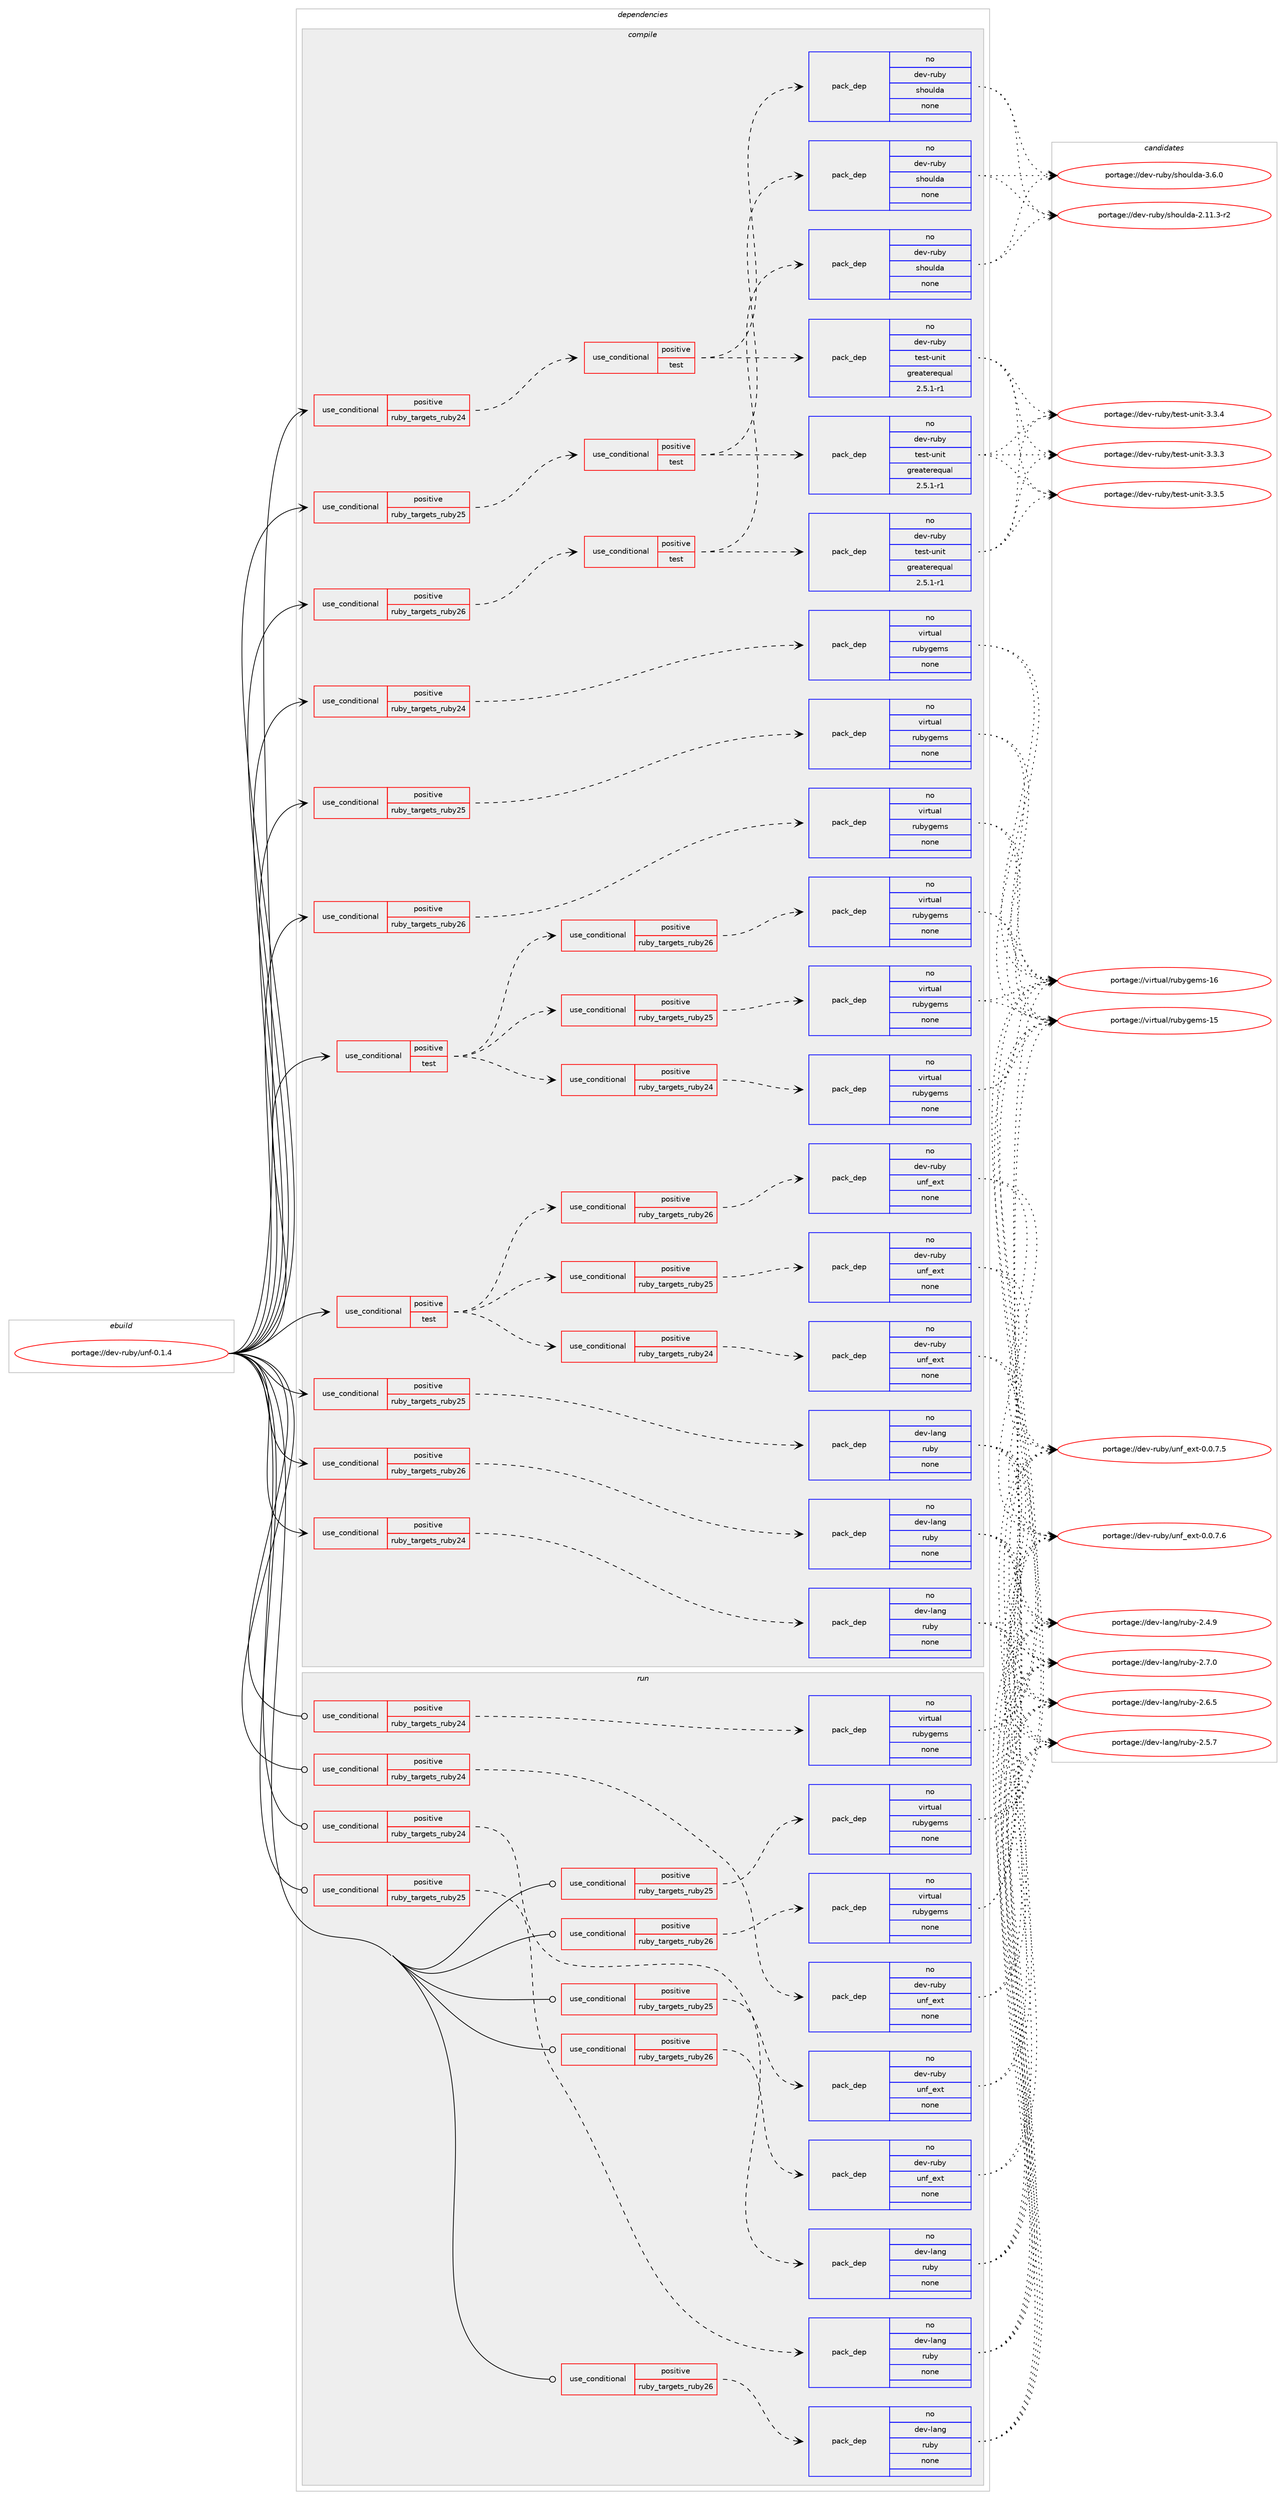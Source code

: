 digraph prolog {

# *************
# Graph options
# *************

newrank=true;
concentrate=true;
compound=true;
graph [rankdir=LR,fontname=Helvetica,fontsize=10,ranksep=1.5];#, ranksep=2.5, nodesep=0.2];
edge  [arrowhead=vee];
node  [fontname=Helvetica,fontsize=10];

# **********
# The ebuild
# **********

subgraph cluster_leftcol {
color=gray;
rank=same;
label=<<i>ebuild</i>>;
id [label="portage://dev-ruby/unf-0.1.4", color=red, width=4, href="../dev-ruby/unf-0.1.4.svg"];
}

# ****************
# The dependencies
# ****************

subgraph cluster_midcol {
color=gray;
label=<<i>dependencies</i>>;
subgraph cluster_compile {
fillcolor="#eeeeee";
style=filled;
label=<<i>compile</i>>;
subgraph cond65276 {
dependency311848 [label=<<TABLE BORDER="0" CELLBORDER="1" CELLSPACING="0" CELLPADDING="4"><TR><TD ROWSPAN="3" CELLPADDING="10">use_conditional</TD></TR><TR><TD>positive</TD></TR><TR><TD>ruby_targets_ruby24</TD></TR></TABLE>>, shape=none, color=red];
subgraph cond65277 {
dependency311849 [label=<<TABLE BORDER="0" CELLBORDER="1" CELLSPACING="0" CELLPADDING="4"><TR><TD ROWSPAN="3" CELLPADDING="10">use_conditional</TD></TR><TR><TD>positive</TD></TR><TR><TD>test</TD></TR></TABLE>>, shape=none, color=red];
subgraph pack241841 {
dependency311850 [label=<<TABLE BORDER="0" CELLBORDER="1" CELLSPACING="0" CELLPADDING="4" WIDTH="220"><TR><TD ROWSPAN="6" CELLPADDING="30">pack_dep</TD></TR><TR><TD WIDTH="110">no</TD></TR><TR><TD>dev-ruby</TD></TR><TR><TD>test-unit</TD></TR><TR><TD>greaterequal</TD></TR><TR><TD>2.5.1-r1</TD></TR></TABLE>>, shape=none, color=blue];
}
dependency311849:e -> dependency311850:w [weight=20,style="dashed",arrowhead="vee"];
subgraph pack241842 {
dependency311851 [label=<<TABLE BORDER="0" CELLBORDER="1" CELLSPACING="0" CELLPADDING="4" WIDTH="220"><TR><TD ROWSPAN="6" CELLPADDING="30">pack_dep</TD></TR><TR><TD WIDTH="110">no</TD></TR><TR><TD>dev-ruby</TD></TR><TR><TD>shoulda</TD></TR><TR><TD>none</TD></TR><TR><TD></TD></TR></TABLE>>, shape=none, color=blue];
}
dependency311849:e -> dependency311851:w [weight=20,style="dashed",arrowhead="vee"];
}
dependency311848:e -> dependency311849:w [weight=20,style="dashed",arrowhead="vee"];
}
id:e -> dependency311848:w [weight=20,style="solid",arrowhead="vee"];
subgraph cond65278 {
dependency311852 [label=<<TABLE BORDER="0" CELLBORDER="1" CELLSPACING="0" CELLPADDING="4"><TR><TD ROWSPAN="3" CELLPADDING="10">use_conditional</TD></TR><TR><TD>positive</TD></TR><TR><TD>ruby_targets_ruby24</TD></TR></TABLE>>, shape=none, color=red];
subgraph pack241843 {
dependency311853 [label=<<TABLE BORDER="0" CELLBORDER="1" CELLSPACING="0" CELLPADDING="4" WIDTH="220"><TR><TD ROWSPAN="6" CELLPADDING="30">pack_dep</TD></TR><TR><TD WIDTH="110">no</TD></TR><TR><TD>dev-lang</TD></TR><TR><TD>ruby</TD></TR><TR><TD>none</TD></TR><TR><TD></TD></TR></TABLE>>, shape=none, color=blue];
}
dependency311852:e -> dependency311853:w [weight=20,style="dashed",arrowhead="vee"];
}
id:e -> dependency311852:w [weight=20,style="solid",arrowhead="vee"];
subgraph cond65279 {
dependency311854 [label=<<TABLE BORDER="0" CELLBORDER="1" CELLSPACING="0" CELLPADDING="4"><TR><TD ROWSPAN="3" CELLPADDING="10">use_conditional</TD></TR><TR><TD>positive</TD></TR><TR><TD>ruby_targets_ruby24</TD></TR></TABLE>>, shape=none, color=red];
subgraph pack241844 {
dependency311855 [label=<<TABLE BORDER="0" CELLBORDER="1" CELLSPACING="0" CELLPADDING="4" WIDTH="220"><TR><TD ROWSPAN="6" CELLPADDING="30">pack_dep</TD></TR><TR><TD WIDTH="110">no</TD></TR><TR><TD>virtual</TD></TR><TR><TD>rubygems</TD></TR><TR><TD>none</TD></TR><TR><TD></TD></TR></TABLE>>, shape=none, color=blue];
}
dependency311854:e -> dependency311855:w [weight=20,style="dashed",arrowhead="vee"];
}
id:e -> dependency311854:w [weight=20,style="solid",arrowhead="vee"];
subgraph cond65280 {
dependency311856 [label=<<TABLE BORDER="0" CELLBORDER="1" CELLSPACING="0" CELLPADDING="4"><TR><TD ROWSPAN="3" CELLPADDING="10">use_conditional</TD></TR><TR><TD>positive</TD></TR><TR><TD>ruby_targets_ruby25</TD></TR></TABLE>>, shape=none, color=red];
subgraph cond65281 {
dependency311857 [label=<<TABLE BORDER="0" CELLBORDER="1" CELLSPACING="0" CELLPADDING="4"><TR><TD ROWSPAN="3" CELLPADDING="10">use_conditional</TD></TR><TR><TD>positive</TD></TR><TR><TD>test</TD></TR></TABLE>>, shape=none, color=red];
subgraph pack241845 {
dependency311858 [label=<<TABLE BORDER="0" CELLBORDER="1" CELLSPACING="0" CELLPADDING="4" WIDTH="220"><TR><TD ROWSPAN="6" CELLPADDING="30">pack_dep</TD></TR><TR><TD WIDTH="110">no</TD></TR><TR><TD>dev-ruby</TD></TR><TR><TD>test-unit</TD></TR><TR><TD>greaterequal</TD></TR><TR><TD>2.5.1-r1</TD></TR></TABLE>>, shape=none, color=blue];
}
dependency311857:e -> dependency311858:w [weight=20,style="dashed",arrowhead="vee"];
subgraph pack241846 {
dependency311859 [label=<<TABLE BORDER="0" CELLBORDER="1" CELLSPACING="0" CELLPADDING="4" WIDTH="220"><TR><TD ROWSPAN="6" CELLPADDING="30">pack_dep</TD></TR><TR><TD WIDTH="110">no</TD></TR><TR><TD>dev-ruby</TD></TR><TR><TD>shoulda</TD></TR><TR><TD>none</TD></TR><TR><TD></TD></TR></TABLE>>, shape=none, color=blue];
}
dependency311857:e -> dependency311859:w [weight=20,style="dashed",arrowhead="vee"];
}
dependency311856:e -> dependency311857:w [weight=20,style="dashed",arrowhead="vee"];
}
id:e -> dependency311856:w [weight=20,style="solid",arrowhead="vee"];
subgraph cond65282 {
dependency311860 [label=<<TABLE BORDER="0" CELLBORDER="1" CELLSPACING="0" CELLPADDING="4"><TR><TD ROWSPAN="3" CELLPADDING="10">use_conditional</TD></TR><TR><TD>positive</TD></TR><TR><TD>ruby_targets_ruby25</TD></TR></TABLE>>, shape=none, color=red];
subgraph pack241847 {
dependency311861 [label=<<TABLE BORDER="0" CELLBORDER="1" CELLSPACING="0" CELLPADDING="4" WIDTH="220"><TR><TD ROWSPAN="6" CELLPADDING="30">pack_dep</TD></TR><TR><TD WIDTH="110">no</TD></TR><TR><TD>dev-lang</TD></TR><TR><TD>ruby</TD></TR><TR><TD>none</TD></TR><TR><TD></TD></TR></TABLE>>, shape=none, color=blue];
}
dependency311860:e -> dependency311861:w [weight=20,style="dashed",arrowhead="vee"];
}
id:e -> dependency311860:w [weight=20,style="solid",arrowhead="vee"];
subgraph cond65283 {
dependency311862 [label=<<TABLE BORDER="0" CELLBORDER="1" CELLSPACING="0" CELLPADDING="4"><TR><TD ROWSPAN="3" CELLPADDING="10">use_conditional</TD></TR><TR><TD>positive</TD></TR><TR><TD>ruby_targets_ruby25</TD></TR></TABLE>>, shape=none, color=red];
subgraph pack241848 {
dependency311863 [label=<<TABLE BORDER="0" CELLBORDER="1" CELLSPACING="0" CELLPADDING="4" WIDTH="220"><TR><TD ROWSPAN="6" CELLPADDING="30">pack_dep</TD></TR><TR><TD WIDTH="110">no</TD></TR><TR><TD>virtual</TD></TR><TR><TD>rubygems</TD></TR><TR><TD>none</TD></TR><TR><TD></TD></TR></TABLE>>, shape=none, color=blue];
}
dependency311862:e -> dependency311863:w [weight=20,style="dashed",arrowhead="vee"];
}
id:e -> dependency311862:w [weight=20,style="solid",arrowhead="vee"];
subgraph cond65284 {
dependency311864 [label=<<TABLE BORDER="0" CELLBORDER="1" CELLSPACING="0" CELLPADDING="4"><TR><TD ROWSPAN="3" CELLPADDING="10">use_conditional</TD></TR><TR><TD>positive</TD></TR><TR><TD>ruby_targets_ruby26</TD></TR></TABLE>>, shape=none, color=red];
subgraph cond65285 {
dependency311865 [label=<<TABLE BORDER="0" CELLBORDER="1" CELLSPACING="0" CELLPADDING="4"><TR><TD ROWSPAN="3" CELLPADDING="10">use_conditional</TD></TR><TR><TD>positive</TD></TR><TR><TD>test</TD></TR></TABLE>>, shape=none, color=red];
subgraph pack241849 {
dependency311866 [label=<<TABLE BORDER="0" CELLBORDER="1" CELLSPACING="0" CELLPADDING="4" WIDTH="220"><TR><TD ROWSPAN="6" CELLPADDING="30">pack_dep</TD></TR><TR><TD WIDTH="110">no</TD></TR><TR><TD>dev-ruby</TD></TR><TR><TD>test-unit</TD></TR><TR><TD>greaterequal</TD></TR><TR><TD>2.5.1-r1</TD></TR></TABLE>>, shape=none, color=blue];
}
dependency311865:e -> dependency311866:w [weight=20,style="dashed",arrowhead="vee"];
subgraph pack241850 {
dependency311867 [label=<<TABLE BORDER="0" CELLBORDER="1" CELLSPACING="0" CELLPADDING="4" WIDTH="220"><TR><TD ROWSPAN="6" CELLPADDING="30">pack_dep</TD></TR><TR><TD WIDTH="110">no</TD></TR><TR><TD>dev-ruby</TD></TR><TR><TD>shoulda</TD></TR><TR><TD>none</TD></TR><TR><TD></TD></TR></TABLE>>, shape=none, color=blue];
}
dependency311865:e -> dependency311867:w [weight=20,style="dashed",arrowhead="vee"];
}
dependency311864:e -> dependency311865:w [weight=20,style="dashed",arrowhead="vee"];
}
id:e -> dependency311864:w [weight=20,style="solid",arrowhead="vee"];
subgraph cond65286 {
dependency311868 [label=<<TABLE BORDER="0" CELLBORDER="1" CELLSPACING="0" CELLPADDING="4"><TR><TD ROWSPAN="3" CELLPADDING="10">use_conditional</TD></TR><TR><TD>positive</TD></TR><TR><TD>ruby_targets_ruby26</TD></TR></TABLE>>, shape=none, color=red];
subgraph pack241851 {
dependency311869 [label=<<TABLE BORDER="0" CELLBORDER="1" CELLSPACING="0" CELLPADDING="4" WIDTH="220"><TR><TD ROWSPAN="6" CELLPADDING="30">pack_dep</TD></TR><TR><TD WIDTH="110">no</TD></TR><TR><TD>dev-lang</TD></TR><TR><TD>ruby</TD></TR><TR><TD>none</TD></TR><TR><TD></TD></TR></TABLE>>, shape=none, color=blue];
}
dependency311868:e -> dependency311869:w [weight=20,style="dashed",arrowhead="vee"];
}
id:e -> dependency311868:w [weight=20,style="solid",arrowhead="vee"];
subgraph cond65287 {
dependency311870 [label=<<TABLE BORDER="0" CELLBORDER="1" CELLSPACING="0" CELLPADDING="4"><TR><TD ROWSPAN="3" CELLPADDING="10">use_conditional</TD></TR><TR><TD>positive</TD></TR><TR><TD>ruby_targets_ruby26</TD></TR></TABLE>>, shape=none, color=red];
subgraph pack241852 {
dependency311871 [label=<<TABLE BORDER="0" CELLBORDER="1" CELLSPACING="0" CELLPADDING="4" WIDTH="220"><TR><TD ROWSPAN="6" CELLPADDING="30">pack_dep</TD></TR><TR><TD WIDTH="110">no</TD></TR><TR><TD>virtual</TD></TR><TR><TD>rubygems</TD></TR><TR><TD>none</TD></TR><TR><TD></TD></TR></TABLE>>, shape=none, color=blue];
}
dependency311870:e -> dependency311871:w [weight=20,style="dashed",arrowhead="vee"];
}
id:e -> dependency311870:w [weight=20,style="solid",arrowhead="vee"];
subgraph cond65288 {
dependency311872 [label=<<TABLE BORDER="0" CELLBORDER="1" CELLSPACING="0" CELLPADDING="4"><TR><TD ROWSPAN="3" CELLPADDING="10">use_conditional</TD></TR><TR><TD>positive</TD></TR><TR><TD>test</TD></TR></TABLE>>, shape=none, color=red];
subgraph cond65289 {
dependency311873 [label=<<TABLE BORDER="0" CELLBORDER="1" CELLSPACING="0" CELLPADDING="4"><TR><TD ROWSPAN="3" CELLPADDING="10">use_conditional</TD></TR><TR><TD>positive</TD></TR><TR><TD>ruby_targets_ruby24</TD></TR></TABLE>>, shape=none, color=red];
subgraph pack241853 {
dependency311874 [label=<<TABLE BORDER="0" CELLBORDER="1" CELLSPACING="0" CELLPADDING="4" WIDTH="220"><TR><TD ROWSPAN="6" CELLPADDING="30">pack_dep</TD></TR><TR><TD WIDTH="110">no</TD></TR><TR><TD>dev-ruby</TD></TR><TR><TD>unf_ext</TD></TR><TR><TD>none</TD></TR><TR><TD></TD></TR></TABLE>>, shape=none, color=blue];
}
dependency311873:e -> dependency311874:w [weight=20,style="dashed",arrowhead="vee"];
}
dependency311872:e -> dependency311873:w [weight=20,style="dashed",arrowhead="vee"];
subgraph cond65290 {
dependency311875 [label=<<TABLE BORDER="0" CELLBORDER="1" CELLSPACING="0" CELLPADDING="4"><TR><TD ROWSPAN="3" CELLPADDING="10">use_conditional</TD></TR><TR><TD>positive</TD></TR><TR><TD>ruby_targets_ruby25</TD></TR></TABLE>>, shape=none, color=red];
subgraph pack241854 {
dependency311876 [label=<<TABLE BORDER="0" CELLBORDER="1" CELLSPACING="0" CELLPADDING="4" WIDTH="220"><TR><TD ROWSPAN="6" CELLPADDING="30">pack_dep</TD></TR><TR><TD WIDTH="110">no</TD></TR><TR><TD>dev-ruby</TD></TR><TR><TD>unf_ext</TD></TR><TR><TD>none</TD></TR><TR><TD></TD></TR></TABLE>>, shape=none, color=blue];
}
dependency311875:e -> dependency311876:w [weight=20,style="dashed",arrowhead="vee"];
}
dependency311872:e -> dependency311875:w [weight=20,style="dashed",arrowhead="vee"];
subgraph cond65291 {
dependency311877 [label=<<TABLE BORDER="0" CELLBORDER="1" CELLSPACING="0" CELLPADDING="4"><TR><TD ROWSPAN="3" CELLPADDING="10">use_conditional</TD></TR><TR><TD>positive</TD></TR><TR><TD>ruby_targets_ruby26</TD></TR></TABLE>>, shape=none, color=red];
subgraph pack241855 {
dependency311878 [label=<<TABLE BORDER="0" CELLBORDER="1" CELLSPACING="0" CELLPADDING="4" WIDTH="220"><TR><TD ROWSPAN="6" CELLPADDING="30">pack_dep</TD></TR><TR><TD WIDTH="110">no</TD></TR><TR><TD>dev-ruby</TD></TR><TR><TD>unf_ext</TD></TR><TR><TD>none</TD></TR><TR><TD></TD></TR></TABLE>>, shape=none, color=blue];
}
dependency311877:e -> dependency311878:w [weight=20,style="dashed",arrowhead="vee"];
}
dependency311872:e -> dependency311877:w [weight=20,style="dashed",arrowhead="vee"];
}
id:e -> dependency311872:w [weight=20,style="solid",arrowhead="vee"];
subgraph cond65292 {
dependency311879 [label=<<TABLE BORDER="0" CELLBORDER="1" CELLSPACING="0" CELLPADDING="4"><TR><TD ROWSPAN="3" CELLPADDING="10">use_conditional</TD></TR><TR><TD>positive</TD></TR><TR><TD>test</TD></TR></TABLE>>, shape=none, color=red];
subgraph cond65293 {
dependency311880 [label=<<TABLE BORDER="0" CELLBORDER="1" CELLSPACING="0" CELLPADDING="4"><TR><TD ROWSPAN="3" CELLPADDING="10">use_conditional</TD></TR><TR><TD>positive</TD></TR><TR><TD>ruby_targets_ruby24</TD></TR></TABLE>>, shape=none, color=red];
subgraph pack241856 {
dependency311881 [label=<<TABLE BORDER="0" CELLBORDER="1" CELLSPACING="0" CELLPADDING="4" WIDTH="220"><TR><TD ROWSPAN="6" CELLPADDING="30">pack_dep</TD></TR><TR><TD WIDTH="110">no</TD></TR><TR><TD>virtual</TD></TR><TR><TD>rubygems</TD></TR><TR><TD>none</TD></TR><TR><TD></TD></TR></TABLE>>, shape=none, color=blue];
}
dependency311880:e -> dependency311881:w [weight=20,style="dashed",arrowhead="vee"];
}
dependency311879:e -> dependency311880:w [weight=20,style="dashed",arrowhead="vee"];
subgraph cond65294 {
dependency311882 [label=<<TABLE BORDER="0" CELLBORDER="1" CELLSPACING="0" CELLPADDING="4"><TR><TD ROWSPAN="3" CELLPADDING="10">use_conditional</TD></TR><TR><TD>positive</TD></TR><TR><TD>ruby_targets_ruby25</TD></TR></TABLE>>, shape=none, color=red];
subgraph pack241857 {
dependency311883 [label=<<TABLE BORDER="0" CELLBORDER="1" CELLSPACING="0" CELLPADDING="4" WIDTH="220"><TR><TD ROWSPAN="6" CELLPADDING="30">pack_dep</TD></TR><TR><TD WIDTH="110">no</TD></TR><TR><TD>virtual</TD></TR><TR><TD>rubygems</TD></TR><TR><TD>none</TD></TR><TR><TD></TD></TR></TABLE>>, shape=none, color=blue];
}
dependency311882:e -> dependency311883:w [weight=20,style="dashed",arrowhead="vee"];
}
dependency311879:e -> dependency311882:w [weight=20,style="dashed",arrowhead="vee"];
subgraph cond65295 {
dependency311884 [label=<<TABLE BORDER="0" CELLBORDER="1" CELLSPACING="0" CELLPADDING="4"><TR><TD ROWSPAN="3" CELLPADDING="10">use_conditional</TD></TR><TR><TD>positive</TD></TR><TR><TD>ruby_targets_ruby26</TD></TR></TABLE>>, shape=none, color=red];
subgraph pack241858 {
dependency311885 [label=<<TABLE BORDER="0" CELLBORDER="1" CELLSPACING="0" CELLPADDING="4" WIDTH="220"><TR><TD ROWSPAN="6" CELLPADDING="30">pack_dep</TD></TR><TR><TD WIDTH="110">no</TD></TR><TR><TD>virtual</TD></TR><TR><TD>rubygems</TD></TR><TR><TD>none</TD></TR><TR><TD></TD></TR></TABLE>>, shape=none, color=blue];
}
dependency311884:e -> dependency311885:w [weight=20,style="dashed",arrowhead="vee"];
}
dependency311879:e -> dependency311884:w [weight=20,style="dashed",arrowhead="vee"];
}
id:e -> dependency311879:w [weight=20,style="solid",arrowhead="vee"];
}
subgraph cluster_compileandrun {
fillcolor="#eeeeee";
style=filled;
label=<<i>compile and run</i>>;
}
subgraph cluster_run {
fillcolor="#eeeeee";
style=filled;
label=<<i>run</i>>;
subgraph cond65296 {
dependency311886 [label=<<TABLE BORDER="0" CELLBORDER="1" CELLSPACING="0" CELLPADDING="4"><TR><TD ROWSPAN="3" CELLPADDING="10">use_conditional</TD></TR><TR><TD>positive</TD></TR><TR><TD>ruby_targets_ruby24</TD></TR></TABLE>>, shape=none, color=red];
subgraph pack241859 {
dependency311887 [label=<<TABLE BORDER="0" CELLBORDER="1" CELLSPACING="0" CELLPADDING="4" WIDTH="220"><TR><TD ROWSPAN="6" CELLPADDING="30">pack_dep</TD></TR><TR><TD WIDTH="110">no</TD></TR><TR><TD>dev-lang</TD></TR><TR><TD>ruby</TD></TR><TR><TD>none</TD></TR><TR><TD></TD></TR></TABLE>>, shape=none, color=blue];
}
dependency311886:e -> dependency311887:w [weight=20,style="dashed",arrowhead="vee"];
}
id:e -> dependency311886:w [weight=20,style="solid",arrowhead="odot"];
subgraph cond65297 {
dependency311888 [label=<<TABLE BORDER="0" CELLBORDER="1" CELLSPACING="0" CELLPADDING="4"><TR><TD ROWSPAN="3" CELLPADDING="10">use_conditional</TD></TR><TR><TD>positive</TD></TR><TR><TD>ruby_targets_ruby24</TD></TR></TABLE>>, shape=none, color=red];
subgraph pack241860 {
dependency311889 [label=<<TABLE BORDER="0" CELLBORDER="1" CELLSPACING="0" CELLPADDING="4" WIDTH="220"><TR><TD ROWSPAN="6" CELLPADDING="30">pack_dep</TD></TR><TR><TD WIDTH="110">no</TD></TR><TR><TD>dev-ruby</TD></TR><TR><TD>unf_ext</TD></TR><TR><TD>none</TD></TR><TR><TD></TD></TR></TABLE>>, shape=none, color=blue];
}
dependency311888:e -> dependency311889:w [weight=20,style="dashed",arrowhead="vee"];
}
id:e -> dependency311888:w [weight=20,style="solid",arrowhead="odot"];
subgraph cond65298 {
dependency311890 [label=<<TABLE BORDER="0" CELLBORDER="1" CELLSPACING="0" CELLPADDING="4"><TR><TD ROWSPAN="3" CELLPADDING="10">use_conditional</TD></TR><TR><TD>positive</TD></TR><TR><TD>ruby_targets_ruby24</TD></TR></TABLE>>, shape=none, color=red];
subgraph pack241861 {
dependency311891 [label=<<TABLE BORDER="0" CELLBORDER="1" CELLSPACING="0" CELLPADDING="4" WIDTH="220"><TR><TD ROWSPAN="6" CELLPADDING="30">pack_dep</TD></TR><TR><TD WIDTH="110">no</TD></TR><TR><TD>virtual</TD></TR><TR><TD>rubygems</TD></TR><TR><TD>none</TD></TR><TR><TD></TD></TR></TABLE>>, shape=none, color=blue];
}
dependency311890:e -> dependency311891:w [weight=20,style="dashed",arrowhead="vee"];
}
id:e -> dependency311890:w [weight=20,style="solid",arrowhead="odot"];
subgraph cond65299 {
dependency311892 [label=<<TABLE BORDER="0" CELLBORDER="1" CELLSPACING="0" CELLPADDING="4"><TR><TD ROWSPAN="3" CELLPADDING="10">use_conditional</TD></TR><TR><TD>positive</TD></TR><TR><TD>ruby_targets_ruby25</TD></TR></TABLE>>, shape=none, color=red];
subgraph pack241862 {
dependency311893 [label=<<TABLE BORDER="0" CELLBORDER="1" CELLSPACING="0" CELLPADDING="4" WIDTH="220"><TR><TD ROWSPAN="6" CELLPADDING="30">pack_dep</TD></TR><TR><TD WIDTH="110">no</TD></TR><TR><TD>dev-lang</TD></TR><TR><TD>ruby</TD></TR><TR><TD>none</TD></TR><TR><TD></TD></TR></TABLE>>, shape=none, color=blue];
}
dependency311892:e -> dependency311893:w [weight=20,style="dashed",arrowhead="vee"];
}
id:e -> dependency311892:w [weight=20,style="solid",arrowhead="odot"];
subgraph cond65300 {
dependency311894 [label=<<TABLE BORDER="0" CELLBORDER="1" CELLSPACING="0" CELLPADDING="4"><TR><TD ROWSPAN="3" CELLPADDING="10">use_conditional</TD></TR><TR><TD>positive</TD></TR><TR><TD>ruby_targets_ruby25</TD></TR></TABLE>>, shape=none, color=red];
subgraph pack241863 {
dependency311895 [label=<<TABLE BORDER="0" CELLBORDER="1" CELLSPACING="0" CELLPADDING="4" WIDTH="220"><TR><TD ROWSPAN="6" CELLPADDING="30">pack_dep</TD></TR><TR><TD WIDTH="110">no</TD></TR><TR><TD>dev-ruby</TD></TR><TR><TD>unf_ext</TD></TR><TR><TD>none</TD></TR><TR><TD></TD></TR></TABLE>>, shape=none, color=blue];
}
dependency311894:e -> dependency311895:w [weight=20,style="dashed",arrowhead="vee"];
}
id:e -> dependency311894:w [weight=20,style="solid",arrowhead="odot"];
subgraph cond65301 {
dependency311896 [label=<<TABLE BORDER="0" CELLBORDER="1" CELLSPACING="0" CELLPADDING="4"><TR><TD ROWSPAN="3" CELLPADDING="10">use_conditional</TD></TR><TR><TD>positive</TD></TR><TR><TD>ruby_targets_ruby25</TD></TR></TABLE>>, shape=none, color=red];
subgraph pack241864 {
dependency311897 [label=<<TABLE BORDER="0" CELLBORDER="1" CELLSPACING="0" CELLPADDING="4" WIDTH="220"><TR><TD ROWSPAN="6" CELLPADDING="30">pack_dep</TD></TR><TR><TD WIDTH="110">no</TD></TR><TR><TD>virtual</TD></TR><TR><TD>rubygems</TD></TR><TR><TD>none</TD></TR><TR><TD></TD></TR></TABLE>>, shape=none, color=blue];
}
dependency311896:e -> dependency311897:w [weight=20,style="dashed",arrowhead="vee"];
}
id:e -> dependency311896:w [weight=20,style="solid",arrowhead="odot"];
subgraph cond65302 {
dependency311898 [label=<<TABLE BORDER="0" CELLBORDER="1" CELLSPACING="0" CELLPADDING="4"><TR><TD ROWSPAN="3" CELLPADDING="10">use_conditional</TD></TR><TR><TD>positive</TD></TR><TR><TD>ruby_targets_ruby26</TD></TR></TABLE>>, shape=none, color=red];
subgraph pack241865 {
dependency311899 [label=<<TABLE BORDER="0" CELLBORDER="1" CELLSPACING="0" CELLPADDING="4" WIDTH="220"><TR><TD ROWSPAN="6" CELLPADDING="30">pack_dep</TD></TR><TR><TD WIDTH="110">no</TD></TR><TR><TD>dev-lang</TD></TR><TR><TD>ruby</TD></TR><TR><TD>none</TD></TR><TR><TD></TD></TR></TABLE>>, shape=none, color=blue];
}
dependency311898:e -> dependency311899:w [weight=20,style="dashed",arrowhead="vee"];
}
id:e -> dependency311898:w [weight=20,style="solid",arrowhead="odot"];
subgraph cond65303 {
dependency311900 [label=<<TABLE BORDER="0" CELLBORDER="1" CELLSPACING="0" CELLPADDING="4"><TR><TD ROWSPAN="3" CELLPADDING="10">use_conditional</TD></TR><TR><TD>positive</TD></TR><TR><TD>ruby_targets_ruby26</TD></TR></TABLE>>, shape=none, color=red];
subgraph pack241866 {
dependency311901 [label=<<TABLE BORDER="0" CELLBORDER="1" CELLSPACING="0" CELLPADDING="4" WIDTH="220"><TR><TD ROWSPAN="6" CELLPADDING="30">pack_dep</TD></TR><TR><TD WIDTH="110">no</TD></TR><TR><TD>dev-ruby</TD></TR><TR><TD>unf_ext</TD></TR><TR><TD>none</TD></TR><TR><TD></TD></TR></TABLE>>, shape=none, color=blue];
}
dependency311900:e -> dependency311901:w [weight=20,style="dashed",arrowhead="vee"];
}
id:e -> dependency311900:w [weight=20,style="solid",arrowhead="odot"];
subgraph cond65304 {
dependency311902 [label=<<TABLE BORDER="0" CELLBORDER="1" CELLSPACING="0" CELLPADDING="4"><TR><TD ROWSPAN="3" CELLPADDING="10">use_conditional</TD></TR><TR><TD>positive</TD></TR><TR><TD>ruby_targets_ruby26</TD></TR></TABLE>>, shape=none, color=red];
subgraph pack241867 {
dependency311903 [label=<<TABLE BORDER="0" CELLBORDER="1" CELLSPACING="0" CELLPADDING="4" WIDTH="220"><TR><TD ROWSPAN="6" CELLPADDING="30">pack_dep</TD></TR><TR><TD WIDTH="110">no</TD></TR><TR><TD>virtual</TD></TR><TR><TD>rubygems</TD></TR><TR><TD>none</TD></TR><TR><TD></TD></TR></TABLE>>, shape=none, color=blue];
}
dependency311902:e -> dependency311903:w [weight=20,style="dashed",arrowhead="vee"];
}
id:e -> dependency311902:w [weight=20,style="solid",arrowhead="odot"];
}
}

# **************
# The candidates
# **************

subgraph cluster_choices {
rank=same;
color=gray;
label=<<i>candidates</i>>;

subgraph choice241841 {
color=black;
nodesep=1;
choice10010111845114117981214711610111511645117110105116455146514653 [label="portage://dev-ruby/test-unit-3.3.5", color=red, width=4,href="../dev-ruby/test-unit-3.3.5.svg"];
choice10010111845114117981214711610111511645117110105116455146514652 [label="portage://dev-ruby/test-unit-3.3.4", color=red, width=4,href="../dev-ruby/test-unit-3.3.4.svg"];
choice10010111845114117981214711610111511645117110105116455146514651 [label="portage://dev-ruby/test-unit-3.3.3", color=red, width=4,href="../dev-ruby/test-unit-3.3.3.svg"];
dependency311850:e -> choice10010111845114117981214711610111511645117110105116455146514653:w [style=dotted,weight="100"];
dependency311850:e -> choice10010111845114117981214711610111511645117110105116455146514652:w [style=dotted,weight="100"];
dependency311850:e -> choice10010111845114117981214711610111511645117110105116455146514651:w [style=dotted,weight="100"];
}
subgraph choice241842 {
color=black;
nodesep=1;
choice10010111845114117981214711510411111710810097455146544648 [label="portage://dev-ruby/shoulda-3.6.0", color=red, width=4,href="../dev-ruby/shoulda-3.6.0.svg"];
choice10010111845114117981214711510411111710810097455046494946514511450 [label="portage://dev-ruby/shoulda-2.11.3-r2", color=red, width=4,href="../dev-ruby/shoulda-2.11.3-r2.svg"];
dependency311851:e -> choice10010111845114117981214711510411111710810097455146544648:w [style=dotted,weight="100"];
dependency311851:e -> choice10010111845114117981214711510411111710810097455046494946514511450:w [style=dotted,weight="100"];
}
subgraph choice241843 {
color=black;
nodesep=1;
choice10010111845108971101034711411798121455046554648 [label="portage://dev-lang/ruby-2.7.0", color=red, width=4,href="../dev-lang/ruby-2.7.0.svg"];
choice10010111845108971101034711411798121455046544653 [label="portage://dev-lang/ruby-2.6.5", color=red, width=4,href="../dev-lang/ruby-2.6.5.svg"];
choice10010111845108971101034711411798121455046534655 [label="portage://dev-lang/ruby-2.5.7", color=red, width=4,href="../dev-lang/ruby-2.5.7.svg"];
choice10010111845108971101034711411798121455046524657 [label="portage://dev-lang/ruby-2.4.9", color=red, width=4,href="../dev-lang/ruby-2.4.9.svg"];
dependency311853:e -> choice10010111845108971101034711411798121455046554648:w [style=dotted,weight="100"];
dependency311853:e -> choice10010111845108971101034711411798121455046544653:w [style=dotted,weight="100"];
dependency311853:e -> choice10010111845108971101034711411798121455046534655:w [style=dotted,weight="100"];
dependency311853:e -> choice10010111845108971101034711411798121455046524657:w [style=dotted,weight="100"];
}
subgraph choice241844 {
color=black;
nodesep=1;
choice118105114116117971084711411798121103101109115454954 [label="portage://virtual/rubygems-16", color=red, width=4,href="../virtual/rubygems-16.svg"];
choice118105114116117971084711411798121103101109115454953 [label="portage://virtual/rubygems-15", color=red, width=4,href="../virtual/rubygems-15.svg"];
dependency311855:e -> choice118105114116117971084711411798121103101109115454954:w [style=dotted,weight="100"];
dependency311855:e -> choice118105114116117971084711411798121103101109115454953:w [style=dotted,weight="100"];
}
subgraph choice241845 {
color=black;
nodesep=1;
choice10010111845114117981214711610111511645117110105116455146514653 [label="portage://dev-ruby/test-unit-3.3.5", color=red, width=4,href="../dev-ruby/test-unit-3.3.5.svg"];
choice10010111845114117981214711610111511645117110105116455146514652 [label="portage://dev-ruby/test-unit-3.3.4", color=red, width=4,href="../dev-ruby/test-unit-3.3.4.svg"];
choice10010111845114117981214711610111511645117110105116455146514651 [label="portage://dev-ruby/test-unit-3.3.3", color=red, width=4,href="../dev-ruby/test-unit-3.3.3.svg"];
dependency311858:e -> choice10010111845114117981214711610111511645117110105116455146514653:w [style=dotted,weight="100"];
dependency311858:e -> choice10010111845114117981214711610111511645117110105116455146514652:w [style=dotted,weight="100"];
dependency311858:e -> choice10010111845114117981214711610111511645117110105116455146514651:w [style=dotted,weight="100"];
}
subgraph choice241846 {
color=black;
nodesep=1;
choice10010111845114117981214711510411111710810097455146544648 [label="portage://dev-ruby/shoulda-3.6.0", color=red, width=4,href="../dev-ruby/shoulda-3.6.0.svg"];
choice10010111845114117981214711510411111710810097455046494946514511450 [label="portage://dev-ruby/shoulda-2.11.3-r2", color=red, width=4,href="../dev-ruby/shoulda-2.11.3-r2.svg"];
dependency311859:e -> choice10010111845114117981214711510411111710810097455146544648:w [style=dotted,weight="100"];
dependency311859:e -> choice10010111845114117981214711510411111710810097455046494946514511450:w [style=dotted,weight="100"];
}
subgraph choice241847 {
color=black;
nodesep=1;
choice10010111845108971101034711411798121455046554648 [label="portage://dev-lang/ruby-2.7.0", color=red, width=4,href="../dev-lang/ruby-2.7.0.svg"];
choice10010111845108971101034711411798121455046544653 [label="portage://dev-lang/ruby-2.6.5", color=red, width=4,href="../dev-lang/ruby-2.6.5.svg"];
choice10010111845108971101034711411798121455046534655 [label="portage://dev-lang/ruby-2.5.7", color=red, width=4,href="../dev-lang/ruby-2.5.7.svg"];
choice10010111845108971101034711411798121455046524657 [label="portage://dev-lang/ruby-2.4.9", color=red, width=4,href="../dev-lang/ruby-2.4.9.svg"];
dependency311861:e -> choice10010111845108971101034711411798121455046554648:w [style=dotted,weight="100"];
dependency311861:e -> choice10010111845108971101034711411798121455046544653:w [style=dotted,weight="100"];
dependency311861:e -> choice10010111845108971101034711411798121455046534655:w [style=dotted,weight="100"];
dependency311861:e -> choice10010111845108971101034711411798121455046524657:w [style=dotted,weight="100"];
}
subgraph choice241848 {
color=black;
nodesep=1;
choice118105114116117971084711411798121103101109115454954 [label="portage://virtual/rubygems-16", color=red, width=4,href="../virtual/rubygems-16.svg"];
choice118105114116117971084711411798121103101109115454953 [label="portage://virtual/rubygems-15", color=red, width=4,href="../virtual/rubygems-15.svg"];
dependency311863:e -> choice118105114116117971084711411798121103101109115454954:w [style=dotted,weight="100"];
dependency311863:e -> choice118105114116117971084711411798121103101109115454953:w [style=dotted,weight="100"];
}
subgraph choice241849 {
color=black;
nodesep=1;
choice10010111845114117981214711610111511645117110105116455146514653 [label="portage://dev-ruby/test-unit-3.3.5", color=red, width=4,href="../dev-ruby/test-unit-3.3.5.svg"];
choice10010111845114117981214711610111511645117110105116455146514652 [label="portage://dev-ruby/test-unit-3.3.4", color=red, width=4,href="../dev-ruby/test-unit-3.3.4.svg"];
choice10010111845114117981214711610111511645117110105116455146514651 [label="portage://dev-ruby/test-unit-3.3.3", color=red, width=4,href="../dev-ruby/test-unit-3.3.3.svg"];
dependency311866:e -> choice10010111845114117981214711610111511645117110105116455146514653:w [style=dotted,weight="100"];
dependency311866:e -> choice10010111845114117981214711610111511645117110105116455146514652:w [style=dotted,weight="100"];
dependency311866:e -> choice10010111845114117981214711610111511645117110105116455146514651:w [style=dotted,weight="100"];
}
subgraph choice241850 {
color=black;
nodesep=1;
choice10010111845114117981214711510411111710810097455146544648 [label="portage://dev-ruby/shoulda-3.6.0", color=red, width=4,href="../dev-ruby/shoulda-3.6.0.svg"];
choice10010111845114117981214711510411111710810097455046494946514511450 [label="portage://dev-ruby/shoulda-2.11.3-r2", color=red, width=4,href="../dev-ruby/shoulda-2.11.3-r2.svg"];
dependency311867:e -> choice10010111845114117981214711510411111710810097455146544648:w [style=dotted,weight="100"];
dependency311867:e -> choice10010111845114117981214711510411111710810097455046494946514511450:w [style=dotted,weight="100"];
}
subgraph choice241851 {
color=black;
nodesep=1;
choice10010111845108971101034711411798121455046554648 [label="portage://dev-lang/ruby-2.7.0", color=red, width=4,href="../dev-lang/ruby-2.7.0.svg"];
choice10010111845108971101034711411798121455046544653 [label="portage://dev-lang/ruby-2.6.5", color=red, width=4,href="../dev-lang/ruby-2.6.5.svg"];
choice10010111845108971101034711411798121455046534655 [label="portage://dev-lang/ruby-2.5.7", color=red, width=4,href="../dev-lang/ruby-2.5.7.svg"];
choice10010111845108971101034711411798121455046524657 [label="portage://dev-lang/ruby-2.4.9", color=red, width=4,href="../dev-lang/ruby-2.4.9.svg"];
dependency311869:e -> choice10010111845108971101034711411798121455046554648:w [style=dotted,weight="100"];
dependency311869:e -> choice10010111845108971101034711411798121455046544653:w [style=dotted,weight="100"];
dependency311869:e -> choice10010111845108971101034711411798121455046534655:w [style=dotted,weight="100"];
dependency311869:e -> choice10010111845108971101034711411798121455046524657:w [style=dotted,weight="100"];
}
subgraph choice241852 {
color=black;
nodesep=1;
choice118105114116117971084711411798121103101109115454954 [label="portage://virtual/rubygems-16", color=red, width=4,href="../virtual/rubygems-16.svg"];
choice118105114116117971084711411798121103101109115454953 [label="portage://virtual/rubygems-15", color=red, width=4,href="../virtual/rubygems-15.svg"];
dependency311871:e -> choice118105114116117971084711411798121103101109115454954:w [style=dotted,weight="100"];
dependency311871:e -> choice118105114116117971084711411798121103101109115454953:w [style=dotted,weight="100"];
}
subgraph choice241853 {
color=black;
nodesep=1;
choice100101118451141179812147117110102951011201164548464846554654 [label="portage://dev-ruby/unf_ext-0.0.7.6", color=red, width=4,href="../dev-ruby/unf_ext-0.0.7.6.svg"];
choice100101118451141179812147117110102951011201164548464846554653 [label="portage://dev-ruby/unf_ext-0.0.7.5", color=red, width=4,href="../dev-ruby/unf_ext-0.0.7.5.svg"];
dependency311874:e -> choice100101118451141179812147117110102951011201164548464846554654:w [style=dotted,weight="100"];
dependency311874:e -> choice100101118451141179812147117110102951011201164548464846554653:w [style=dotted,weight="100"];
}
subgraph choice241854 {
color=black;
nodesep=1;
choice100101118451141179812147117110102951011201164548464846554654 [label="portage://dev-ruby/unf_ext-0.0.7.6", color=red, width=4,href="../dev-ruby/unf_ext-0.0.7.6.svg"];
choice100101118451141179812147117110102951011201164548464846554653 [label="portage://dev-ruby/unf_ext-0.0.7.5", color=red, width=4,href="../dev-ruby/unf_ext-0.0.7.5.svg"];
dependency311876:e -> choice100101118451141179812147117110102951011201164548464846554654:w [style=dotted,weight="100"];
dependency311876:e -> choice100101118451141179812147117110102951011201164548464846554653:w [style=dotted,weight="100"];
}
subgraph choice241855 {
color=black;
nodesep=1;
choice100101118451141179812147117110102951011201164548464846554654 [label="portage://dev-ruby/unf_ext-0.0.7.6", color=red, width=4,href="../dev-ruby/unf_ext-0.0.7.6.svg"];
choice100101118451141179812147117110102951011201164548464846554653 [label="portage://dev-ruby/unf_ext-0.0.7.5", color=red, width=4,href="../dev-ruby/unf_ext-0.0.7.5.svg"];
dependency311878:e -> choice100101118451141179812147117110102951011201164548464846554654:w [style=dotted,weight="100"];
dependency311878:e -> choice100101118451141179812147117110102951011201164548464846554653:w [style=dotted,weight="100"];
}
subgraph choice241856 {
color=black;
nodesep=1;
choice118105114116117971084711411798121103101109115454954 [label="portage://virtual/rubygems-16", color=red, width=4,href="../virtual/rubygems-16.svg"];
choice118105114116117971084711411798121103101109115454953 [label="portage://virtual/rubygems-15", color=red, width=4,href="../virtual/rubygems-15.svg"];
dependency311881:e -> choice118105114116117971084711411798121103101109115454954:w [style=dotted,weight="100"];
dependency311881:e -> choice118105114116117971084711411798121103101109115454953:w [style=dotted,weight="100"];
}
subgraph choice241857 {
color=black;
nodesep=1;
choice118105114116117971084711411798121103101109115454954 [label="portage://virtual/rubygems-16", color=red, width=4,href="../virtual/rubygems-16.svg"];
choice118105114116117971084711411798121103101109115454953 [label="portage://virtual/rubygems-15", color=red, width=4,href="../virtual/rubygems-15.svg"];
dependency311883:e -> choice118105114116117971084711411798121103101109115454954:w [style=dotted,weight="100"];
dependency311883:e -> choice118105114116117971084711411798121103101109115454953:w [style=dotted,weight="100"];
}
subgraph choice241858 {
color=black;
nodesep=1;
choice118105114116117971084711411798121103101109115454954 [label="portage://virtual/rubygems-16", color=red, width=4,href="../virtual/rubygems-16.svg"];
choice118105114116117971084711411798121103101109115454953 [label="portage://virtual/rubygems-15", color=red, width=4,href="../virtual/rubygems-15.svg"];
dependency311885:e -> choice118105114116117971084711411798121103101109115454954:w [style=dotted,weight="100"];
dependency311885:e -> choice118105114116117971084711411798121103101109115454953:w [style=dotted,weight="100"];
}
subgraph choice241859 {
color=black;
nodesep=1;
choice10010111845108971101034711411798121455046554648 [label="portage://dev-lang/ruby-2.7.0", color=red, width=4,href="../dev-lang/ruby-2.7.0.svg"];
choice10010111845108971101034711411798121455046544653 [label="portage://dev-lang/ruby-2.6.5", color=red, width=4,href="../dev-lang/ruby-2.6.5.svg"];
choice10010111845108971101034711411798121455046534655 [label="portage://dev-lang/ruby-2.5.7", color=red, width=4,href="../dev-lang/ruby-2.5.7.svg"];
choice10010111845108971101034711411798121455046524657 [label="portage://dev-lang/ruby-2.4.9", color=red, width=4,href="../dev-lang/ruby-2.4.9.svg"];
dependency311887:e -> choice10010111845108971101034711411798121455046554648:w [style=dotted,weight="100"];
dependency311887:e -> choice10010111845108971101034711411798121455046544653:w [style=dotted,weight="100"];
dependency311887:e -> choice10010111845108971101034711411798121455046534655:w [style=dotted,weight="100"];
dependency311887:e -> choice10010111845108971101034711411798121455046524657:w [style=dotted,weight="100"];
}
subgraph choice241860 {
color=black;
nodesep=1;
choice100101118451141179812147117110102951011201164548464846554654 [label="portage://dev-ruby/unf_ext-0.0.7.6", color=red, width=4,href="../dev-ruby/unf_ext-0.0.7.6.svg"];
choice100101118451141179812147117110102951011201164548464846554653 [label="portage://dev-ruby/unf_ext-0.0.7.5", color=red, width=4,href="../dev-ruby/unf_ext-0.0.7.5.svg"];
dependency311889:e -> choice100101118451141179812147117110102951011201164548464846554654:w [style=dotted,weight="100"];
dependency311889:e -> choice100101118451141179812147117110102951011201164548464846554653:w [style=dotted,weight="100"];
}
subgraph choice241861 {
color=black;
nodesep=1;
choice118105114116117971084711411798121103101109115454954 [label="portage://virtual/rubygems-16", color=red, width=4,href="../virtual/rubygems-16.svg"];
choice118105114116117971084711411798121103101109115454953 [label="portage://virtual/rubygems-15", color=red, width=4,href="../virtual/rubygems-15.svg"];
dependency311891:e -> choice118105114116117971084711411798121103101109115454954:w [style=dotted,weight="100"];
dependency311891:e -> choice118105114116117971084711411798121103101109115454953:w [style=dotted,weight="100"];
}
subgraph choice241862 {
color=black;
nodesep=1;
choice10010111845108971101034711411798121455046554648 [label="portage://dev-lang/ruby-2.7.0", color=red, width=4,href="../dev-lang/ruby-2.7.0.svg"];
choice10010111845108971101034711411798121455046544653 [label="portage://dev-lang/ruby-2.6.5", color=red, width=4,href="../dev-lang/ruby-2.6.5.svg"];
choice10010111845108971101034711411798121455046534655 [label="portage://dev-lang/ruby-2.5.7", color=red, width=4,href="../dev-lang/ruby-2.5.7.svg"];
choice10010111845108971101034711411798121455046524657 [label="portage://dev-lang/ruby-2.4.9", color=red, width=4,href="../dev-lang/ruby-2.4.9.svg"];
dependency311893:e -> choice10010111845108971101034711411798121455046554648:w [style=dotted,weight="100"];
dependency311893:e -> choice10010111845108971101034711411798121455046544653:w [style=dotted,weight="100"];
dependency311893:e -> choice10010111845108971101034711411798121455046534655:w [style=dotted,weight="100"];
dependency311893:e -> choice10010111845108971101034711411798121455046524657:w [style=dotted,weight="100"];
}
subgraph choice241863 {
color=black;
nodesep=1;
choice100101118451141179812147117110102951011201164548464846554654 [label="portage://dev-ruby/unf_ext-0.0.7.6", color=red, width=4,href="../dev-ruby/unf_ext-0.0.7.6.svg"];
choice100101118451141179812147117110102951011201164548464846554653 [label="portage://dev-ruby/unf_ext-0.0.7.5", color=red, width=4,href="../dev-ruby/unf_ext-0.0.7.5.svg"];
dependency311895:e -> choice100101118451141179812147117110102951011201164548464846554654:w [style=dotted,weight="100"];
dependency311895:e -> choice100101118451141179812147117110102951011201164548464846554653:w [style=dotted,weight="100"];
}
subgraph choice241864 {
color=black;
nodesep=1;
choice118105114116117971084711411798121103101109115454954 [label="portage://virtual/rubygems-16", color=red, width=4,href="../virtual/rubygems-16.svg"];
choice118105114116117971084711411798121103101109115454953 [label="portage://virtual/rubygems-15", color=red, width=4,href="../virtual/rubygems-15.svg"];
dependency311897:e -> choice118105114116117971084711411798121103101109115454954:w [style=dotted,weight="100"];
dependency311897:e -> choice118105114116117971084711411798121103101109115454953:w [style=dotted,weight="100"];
}
subgraph choice241865 {
color=black;
nodesep=1;
choice10010111845108971101034711411798121455046554648 [label="portage://dev-lang/ruby-2.7.0", color=red, width=4,href="../dev-lang/ruby-2.7.0.svg"];
choice10010111845108971101034711411798121455046544653 [label="portage://dev-lang/ruby-2.6.5", color=red, width=4,href="../dev-lang/ruby-2.6.5.svg"];
choice10010111845108971101034711411798121455046534655 [label="portage://dev-lang/ruby-2.5.7", color=red, width=4,href="../dev-lang/ruby-2.5.7.svg"];
choice10010111845108971101034711411798121455046524657 [label="portage://dev-lang/ruby-2.4.9", color=red, width=4,href="../dev-lang/ruby-2.4.9.svg"];
dependency311899:e -> choice10010111845108971101034711411798121455046554648:w [style=dotted,weight="100"];
dependency311899:e -> choice10010111845108971101034711411798121455046544653:w [style=dotted,weight="100"];
dependency311899:e -> choice10010111845108971101034711411798121455046534655:w [style=dotted,weight="100"];
dependency311899:e -> choice10010111845108971101034711411798121455046524657:w [style=dotted,weight="100"];
}
subgraph choice241866 {
color=black;
nodesep=1;
choice100101118451141179812147117110102951011201164548464846554654 [label="portage://dev-ruby/unf_ext-0.0.7.6", color=red, width=4,href="../dev-ruby/unf_ext-0.0.7.6.svg"];
choice100101118451141179812147117110102951011201164548464846554653 [label="portage://dev-ruby/unf_ext-0.0.7.5", color=red, width=4,href="../dev-ruby/unf_ext-0.0.7.5.svg"];
dependency311901:e -> choice100101118451141179812147117110102951011201164548464846554654:w [style=dotted,weight="100"];
dependency311901:e -> choice100101118451141179812147117110102951011201164548464846554653:w [style=dotted,weight="100"];
}
subgraph choice241867 {
color=black;
nodesep=1;
choice118105114116117971084711411798121103101109115454954 [label="portage://virtual/rubygems-16", color=red, width=4,href="../virtual/rubygems-16.svg"];
choice118105114116117971084711411798121103101109115454953 [label="portage://virtual/rubygems-15", color=red, width=4,href="../virtual/rubygems-15.svg"];
dependency311903:e -> choice118105114116117971084711411798121103101109115454954:w [style=dotted,weight="100"];
dependency311903:e -> choice118105114116117971084711411798121103101109115454953:w [style=dotted,weight="100"];
}
}

}
